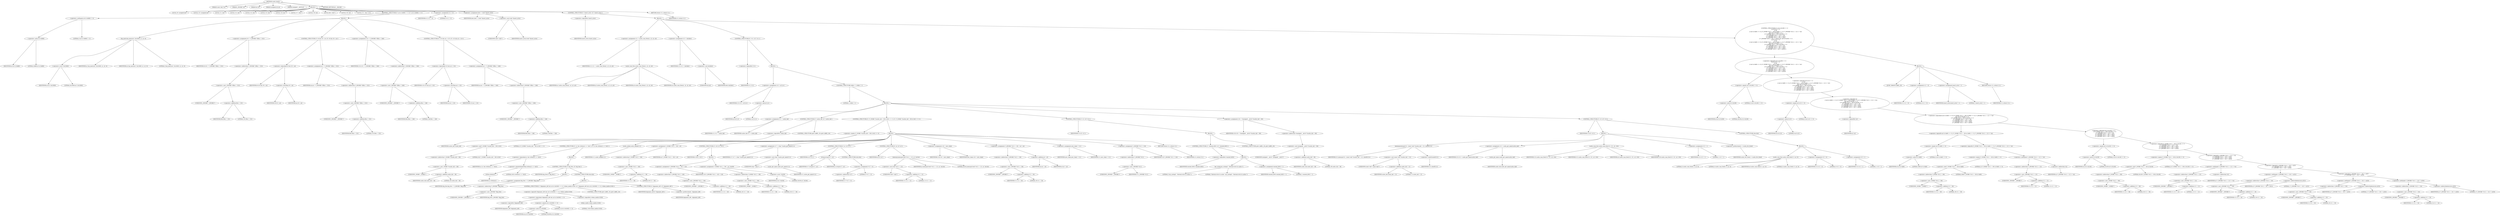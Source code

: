 digraph cache_insert {  
"1000113" [label = "(METHOD,cache_insert)" ]
"1000114" [label = "(PARAM,const char *a1)" ]
"1000115" [label = "(PARAM,_DWORD *a2)" ]
"1000116" [label = "(PARAM,int a3)" ]
"1000117" [label = "(PARAM,unsigned int a4)" ]
"1000118" [label = "(PARAM,unsigned __int16 a5)" ]
"1000119" [label = "(BLOCK,,)" ]
"1000120" [label = "(LOCAL,v9: unsigned int)" ]
"1000121" [label = "(LOCAL,v10: unsigned int)" ]
"1000122" [label = "(LOCAL,v11: int)" ]
"1000123" [label = "(LOCAL,v12: int)" ]
"1000124" [label = "(LOCAL,v13: int)" ]
"1000125" [label = "(LOCAL,v15: int)" ]
"1000126" [label = "(LOCAL,v16: int)" ]
"1000127" [label = "(LOCAL,v17: char *)" ]
"1000128" [label = "(LOCAL,v18: int)" ]
"1000129" [label = "(LOCAL,dest: void *)" ]
"1000130" [label = "(LOCAL,v20: int)" ]
"1000131" [label = "(LOCAL,v21: char [ 16 ])" ]
"1000132" [label = "(CONTROL_STRUCTURE,if ( (a5 & 0x980) != 0 ),if ( (a5 & 0x980) != 0 ))" ]
"1000133" [label = "(<operator>.notEquals,(a5 & 0x980) != 0)" ]
"1000134" [label = "(<operator>.and,a5 & 0x980)" ]
"1000135" [label = "(IDENTIFIER,a5,a5 & 0x980)" ]
"1000136" [label = "(LITERAL,0x980,a5 & 0x980)" ]
"1000137" [label = "(LITERAL,0,(a5 & 0x980) != 0)" ]
"1000138" [label = "(BLOCK,,)" ]
"1000139" [label = "(log_query,log_query(a5 | 0x10000, a1, a2, 0))" ]
"1000140" [label = "(<operator>.or,a5 | 0x10000)" ]
"1000141" [label = "(IDENTIFIER,a5,a5 | 0x10000)" ]
"1000142" [label = "(LITERAL,0x10000,a5 | 0x10000)" ]
"1000143" [label = "(IDENTIFIER,a1,log_query(a5 | 0x10000, a1, a2, 0))" ]
"1000144" [label = "(IDENTIFIER,a2,log_query(a5 | 0x10000, a1, a2, 0))" ]
"1000145" [label = "(LITERAL,0,log_query(a5 | 0x10000, a1, a2, 0))" ]
"1000146" [label = "(<operator>.assignment,v9 = *(_DWORD *)(fbss + 252))" ]
"1000147" [label = "(IDENTIFIER,v9,v9 = *(_DWORD *)(fbss + 252))" ]
"1000148" [label = "(<operator>.indirection,*(_DWORD *)(fbss + 252))" ]
"1000149" [label = "(<operator>.cast,(_DWORD *)(fbss + 252))" ]
"1000150" [label = "(UNKNOWN,_DWORD *,_DWORD *)" ]
"1000151" [label = "(<operator>.addition,fbss + 252)" ]
"1000152" [label = "(IDENTIFIER,fbss,fbss + 252)" ]
"1000153" [label = "(LITERAL,252,fbss + 252)" ]
"1000154" [label = "(CONTROL_STRUCTURE,if ( v9 && v9 < a4 ),if ( v9 && v9 < a4 ))" ]
"1000155" [label = "(<operator>.logicalAnd,v9 && v9 < a4)" ]
"1000156" [label = "(IDENTIFIER,v9,v9 && v9 < a4)" ]
"1000157" [label = "(<operator>.lessThan,v9 < a4)" ]
"1000158" [label = "(IDENTIFIER,v9,v9 < a4)" ]
"1000159" [label = "(IDENTIFIER,a4,v9 < a4)" ]
"1000160" [label = "(<operator>.assignment,a4 = *(_DWORD *)(fbss + 252))" ]
"1000161" [label = "(IDENTIFIER,a4,a4 = *(_DWORD *)(fbss + 252))" ]
"1000162" [label = "(<operator>.indirection,*(_DWORD *)(fbss + 252))" ]
"1000163" [label = "(<operator>.cast,(_DWORD *)(fbss + 252))" ]
"1000164" [label = "(UNKNOWN,_DWORD *,_DWORD *)" ]
"1000165" [label = "(<operator>.addition,fbss + 252)" ]
"1000166" [label = "(IDENTIFIER,fbss,fbss + 252)" ]
"1000167" [label = "(LITERAL,252,fbss + 252)" ]
"1000168" [label = "(<operator>.assignment,v10 = *(_DWORD *)(fbss + 248))" ]
"1000169" [label = "(IDENTIFIER,v10,v10 = *(_DWORD *)(fbss + 248))" ]
"1000170" [label = "(<operator>.indirection,*(_DWORD *)(fbss + 248))" ]
"1000171" [label = "(<operator>.cast,(_DWORD *)(fbss + 248))" ]
"1000172" [label = "(UNKNOWN,_DWORD *,_DWORD *)" ]
"1000173" [label = "(<operator>.addition,fbss + 248)" ]
"1000174" [label = "(IDENTIFIER,fbss,fbss + 248)" ]
"1000175" [label = "(LITERAL,248,fbss + 248)" ]
"1000176" [label = "(CONTROL_STRUCTURE,if ( v10 && a4 < v10 ),if ( v10 && a4 < v10 ))" ]
"1000177" [label = "(<operator>.logicalAnd,v10 && a4 < v10)" ]
"1000178" [label = "(IDENTIFIER,v10,v10 && a4 < v10)" ]
"1000179" [label = "(<operator>.lessThan,a4 < v10)" ]
"1000180" [label = "(IDENTIFIER,a4,a4 < v10)" ]
"1000181" [label = "(IDENTIFIER,v10,a4 < v10)" ]
"1000182" [label = "(<operator>.assignment,a4 = *(_DWORD *)(fbss + 248))" ]
"1000183" [label = "(IDENTIFIER,a4,a4 = *(_DWORD *)(fbss + 248))" ]
"1000184" [label = "(<operator>.indirection,*(_DWORD *)(fbss + 248))" ]
"1000185" [label = "(<operator>.cast,(_DWORD *)(fbss + 248))" ]
"1000186" [label = "(UNKNOWN,_DWORD *,_DWORD *)" ]
"1000187" [label = "(<operator>.addition,fbss + 248)" ]
"1000188" [label = "(IDENTIFIER,fbss,fbss + 248)" ]
"1000189" [label = "(LITERAL,248,fbss + 248)" ]
"1000190" [label = "(<operator>.assignment,v11 = 0)" ]
"1000191" [label = "(IDENTIFIER,v11,v11 = 0)" ]
"1000192" [label = "(LITERAL,0,v11 = 0)" ]
"1000193" [label = "(<operator>.assignment,dest = (void *)insert_error)" ]
"1000194" [label = "(IDENTIFIER,dest,dest = (void *)insert_error)" ]
"1000195" [label = "(<operator>.cast,(void *)insert_error)" ]
"1000196" [label = "(UNKNOWN,void *,void *)" ]
"1000197" [label = "(IDENTIFIER,insert_error,(void *)insert_error)" ]
"1000198" [label = "(CONTROL_STRUCTURE,if ( !insert_error ),if ( !insert_error ))" ]
"1000199" [label = "(<operator>.logicalNot,!insert_error)" ]
"1000200" [label = "(IDENTIFIER,insert_error,!insert_error)" ]
"1000201" [label = "(BLOCK,,)" ]
"1000202" [label = "(<operator>.assignment,v11 = cache_scan_free(a1, a2, a3, a5))" ]
"1000203" [label = "(IDENTIFIER,v11,v11 = cache_scan_free(a1, a2, a3, a5))" ]
"1000204" [label = "(cache_scan_free,cache_scan_free(a1, a2, a3, a5))" ]
"1000205" [label = "(IDENTIFIER,a1,cache_scan_free(a1, a2, a3, a5))" ]
"1000206" [label = "(IDENTIFIER,a2,cache_scan_free(a1, a2, a3, a5))" ]
"1000207" [label = "(IDENTIFIER,a3,cache_scan_free(a1, a2, a3, a5))" ]
"1000208" [label = "(IDENTIFIER,a5,cache_scan_free(a1, a2, a3, a5))" ]
"1000209" [label = "(<operator>.assignment,v12 = (int)dest)" ]
"1000210" [label = "(IDENTIFIER,v12,v12 = (int)dest)" ]
"1000211" [label = "(<operator>.cast,(int)dest)" ]
"1000212" [label = "(UNKNOWN,int,int)" ]
"1000213" [label = "(IDENTIFIER,dest,(int)dest)" ]
"1000214" [label = "(CONTROL_STRUCTURE,if ( !v11 ),if ( !v11 ))" ]
"1000215" [label = "(<operator>.logicalNot,!v11)" ]
"1000216" [label = "(IDENTIFIER,v11,!v11)" ]
"1000217" [label = "(BLOCK,,)" ]
"1000218" [label = "(<operator>.assignment,v13 = a5 & 4)" ]
"1000219" [label = "(IDENTIFIER,v13,v13 = a5 & 4)" ]
"1000220" [label = "(<operator>.and,a5 & 4)" ]
"1000221" [label = "(IDENTIFIER,a5,a5 & 4)" ]
"1000222" [label = "(LITERAL,4,a5 & 4)" ]
"1000223" [label = "(CONTROL_STRUCTURE,while ( 1 ),while ( 1 ))" ]
"1000224" [label = "(LITERAL,1,while ( 1 ))" ]
"1000225" [label = "(BLOCK,,)" ]
"1000226" [label = "(<operator>.assignment,v11 = cache_tail)" ]
"1000227" [label = "(IDENTIFIER,v11,v11 = cache_tail)" ]
"1000228" [label = "(IDENTIFIER,cache_tail,v11 = cache_tail)" ]
"1000229" [label = "(CONTROL_STRUCTURE,if ( !cache_tail ),if ( !cache_tail ))" ]
"1000230" [label = "(<operator>.logicalNot,!cache_tail)" ]
"1000231" [label = "(IDENTIFIER,cache_tail,!cache_tail)" ]
"1000232" [label = "(CONTROL_STRUCTURE,goto LABEL_28;,goto LABEL_28;)" ]
"1000233" [label = "(CONTROL_STRUCTURE,if ( (*(_WORD *)(cache_tail + 36) & 0xC) == 0 ),if ( (*(_WORD *)(cache_tail + 36) & 0xC) == 0 ))" ]
"1000234" [label = "(<operator>.equals,(*(_WORD *)(cache_tail + 36) & 0xC) == 0)" ]
"1000235" [label = "(<operator>.and,*(_WORD *)(cache_tail + 36) & 0xC)" ]
"1000236" [label = "(<operator>.indirection,*(_WORD *)(cache_tail + 36))" ]
"1000237" [label = "(<operator>.cast,(_WORD *)(cache_tail + 36))" ]
"1000238" [label = "(UNKNOWN,_WORD *,_WORD *)" ]
"1000239" [label = "(<operator>.addition,cache_tail + 36)" ]
"1000240" [label = "(IDENTIFIER,cache_tail,cache_tail + 36)" ]
"1000241" [label = "(LITERAL,36,cache_tail + 36)" ]
"1000242" [label = "(LITERAL,0xC,*(_WORD *)(cache_tail + 36) & 0xC)" ]
"1000243" [label = "(LITERAL,0,(*(_WORD *)(cache_tail + 36) & 0xC) == 0)" ]
"1000244" [label = "(BLOCK,,)" ]
"1000245" [label = "(CONTROL_STRUCTURE,if ( a1 && strlen(a1) >= 0x32 ),if ( a1 && strlen(a1) >= 0x32 ))" ]
"1000246" [label = "(<operator>.logicalAnd,a1 && strlen(a1) >= 0x32)" ]
"1000247" [label = "(IDENTIFIER,a1,a1 && strlen(a1) >= 0x32)" ]
"1000248" [label = "(<operator>.greaterEqualsThan,strlen(a1) >= 0x32)" ]
"1000249" [label = "(strlen,strlen(a1))" ]
"1000250" [label = "(IDENTIFIER,a1,strlen(a1))" ]
"1000251" [label = "(LITERAL,0x32,strlen(a1) >= 0x32)" ]
"1000252" [label = "(BLOCK,,)" ]
"1000253" [label = "(CONTROL_STRUCTURE,if ( big_free ),if ( big_free ))" ]
"1000254" [label = "(IDENTIFIER,big_free,if ( big_free ))" ]
"1000255" [label = "(BLOCK,,)" ]
"1000256" [label = "(<operator>.assignment,big_free = *(_DWORD *)big_free)" ]
"1000257" [label = "(IDENTIFIER,big_free,big_free = *(_DWORD *)big_free)" ]
"1000258" [label = "(<operator>.indirection,*(_DWORD *)big_free)" ]
"1000259" [label = "(<operator>.cast,(_DWORD *)big_free)" ]
"1000260" [label = "(UNKNOWN,_DWORD *,_DWORD *)" ]
"1000261" [label = "(IDENTIFIER,big_free,(_DWORD *)big_free)" ]
"1000262" [label = "(CONTROL_STRUCTURE,else,else)" ]
"1000263" [label = "(BLOCK,,)" ]
"1000264" [label = "(CONTROL_STRUCTURE,if ( !bignames_left && (a5 & 0x5000) == 0 || !whine_malloc(1028) ),if ( !bignames_left && (a5 & 0x5000) == 0 || !whine_malloc(1028) ))" ]
"1000265" [label = "(<operator>.logicalOr,!bignames_left && (a5 & 0x5000) == 0 || !whine_malloc(1028))" ]
"1000266" [label = "(<operator>.logicalAnd,!bignames_left && (a5 & 0x5000) == 0)" ]
"1000267" [label = "(<operator>.logicalNot,!bignames_left)" ]
"1000268" [label = "(IDENTIFIER,bignames_left,!bignames_left)" ]
"1000269" [label = "(<operator>.equals,(a5 & 0x5000) == 0)" ]
"1000270" [label = "(<operator>.and,a5 & 0x5000)" ]
"1000271" [label = "(IDENTIFIER,a5,a5 & 0x5000)" ]
"1000272" [label = "(LITERAL,0x5000,a5 & 0x5000)" ]
"1000273" [label = "(LITERAL,0,(a5 & 0x5000) == 0)" ]
"1000274" [label = "(<operator>.logicalNot,!whine_malloc(1028))" ]
"1000275" [label = "(whine_malloc,whine_malloc(1028))" ]
"1000276" [label = "(LITERAL,1028,whine_malloc(1028))" ]
"1000277" [label = "(CONTROL_STRUCTURE,goto LABEL_28;,goto LABEL_28;)" ]
"1000278" [label = "(CONTROL_STRUCTURE,if ( bignames_left ),if ( bignames_left ))" ]
"1000279" [label = "(IDENTIFIER,bignames_left,if ( bignames_left ))" ]
"1000280" [label = "(<operator>.preDecrement,--bignames_left)" ]
"1000281" [label = "(IDENTIFIER,bignames_left,--bignames_left)" ]
"1000282" [label = "(cache_unlink,cache_unlink(v11))" ]
"1000283" [label = "(IDENTIFIER,v11,cache_unlink(v11))" ]
"1000284" [label = "(<operator>.assignment,*(_WORD *)(v11 + 36) = a5)" ]
"1000285" [label = "(<operator>.indirection,*(_WORD *)(v11 + 36))" ]
"1000286" [label = "(<operator>.cast,(_WORD *)(v11 + 36))" ]
"1000287" [label = "(UNKNOWN,_WORD *,_WORD *)" ]
"1000288" [label = "(<operator>.addition,v11 + 36)" ]
"1000289" [label = "(IDENTIFIER,v11,v11 + 36)" ]
"1000290" [label = "(LITERAL,36,v11 + 36)" ]
"1000291" [label = "(IDENTIFIER,a5,*(_WORD *)(v11 + 36) = a5)" ]
"1000292" [label = "(CONTROL_STRUCTURE,if ( v16 ),if ( v16 ))" ]
"1000293" [label = "(IDENTIFIER,v16,if ( v16 ))" ]
"1000294" [label = "(BLOCK,,)" ]
"1000295" [label = "(<operator>.assignment,*(_DWORD *)(v11 + 40) = v16)" ]
"1000296" [label = "(<operator>.indirection,*(_DWORD *)(v11 + 40))" ]
"1000297" [label = "(<operator>.cast,(_DWORD *)(v11 + 40))" ]
"1000298" [label = "(UNKNOWN,_DWORD *,_DWORD *)" ]
"1000299" [label = "(<operator>.addition,v11 + 40)" ]
"1000300" [label = "(IDENTIFIER,v11,v11 + 40)" ]
"1000301" [label = "(LITERAL,40,v11 + 40)" ]
"1000302" [label = "(IDENTIFIER,v16,*(_DWORD *)(v11 + 40) = v16)" ]
"1000303" [label = "(<operator>.assignment,*(_WORD *)(v11 + 36) = a5 | 0x200)" ]
"1000304" [label = "(<operator>.indirection,*(_WORD *)(v11 + 36))" ]
"1000305" [label = "(<operator>.cast,(_WORD *)(v11 + 36))" ]
"1000306" [label = "(UNKNOWN,_WORD *,_WORD *)" ]
"1000307" [label = "(<operator>.addition,v11 + 36)" ]
"1000308" [label = "(IDENTIFIER,v11,v11 + 36)" ]
"1000309" [label = "(LITERAL,36,v11 + 36)" ]
"1000310" [label = "(<operator>.or,a5 | 0x200)" ]
"1000311" [label = "(IDENTIFIER,a5,a5 | 0x200)" ]
"1000312" [label = "(LITERAL,0x200,a5 | 0x200)" ]
"1000313" [label = "(<operator>.assignment,v17 = (char *)cache_get_name(v11))" ]
"1000314" [label = "(IDENTIFIER,v17,v17 = (char *)cache_get_name(v11))" ]
"1000315" [label = "(<operator>.cast,(char *)cache_get_name(v11))" ]
"1000316" [label = "(UNKNOWN,char *,char *)" ]
"1000317" [label = "(cache_get_name,cache_get_name(v11))" ]
"1000318" [label = "(IDENTIFIER,v11,cache_get_name(v11))" ]
"1000319" [label = "(CONTROL_STRUCTURE,if ( a1 ),if ( a1 ))" ]
"1000320" [label = "(IDENTIFIER,a1,if ( a1 ))" ]
"1000321" [label = "(strcpy,strcpy(v17, a1))" ]
"1000322" [label = "(IDENTIFIER,v17,strcpy(v17, a1))" ]
"1000323" [label = "(IDENTIFIER,a1,strcpy(v17, a1))" ]
"1000324" [label = "(CONTROL_STRUCTURE,else,else)" ]
"1000325" [label = "(<operator>.assignment,*v17 = 0)" ]
"1000326" [label = "(<operator>.indirection,*v17)" ]
"1000327" [label = "(IDENTIFIER,v17,*v17 = 0)" ]
"1000328" [label = "(LITERAL,0,*v17 = 0)" ]
"1000329" [label = "(CONTROL_STRUCTURE,if ( a2 ),if ( a2 ))" ]
"1000330" [label = "(IDENTIFIER,a2,if ( a2 ))" ]
"1000331" [label = "(memcpy,memcpy((void *)(v11 + 12), a2, 0x10u))" ]
"1000332" [label = "(<operator>.cast,(void *)(v11 + 12))" ]
"1000333" [label = "(UNKNOWN,void *,void *)" ]
"1000334" [label = "(<operator>.addition,v11 + 12)" ]
"1000335" [label = "(IDENTIFIER,v11,v11 + 12)" ]
"1000336" [label = "(LITERAL,12,v11 + 12)" ]
"1000337" [label = "(IDENTIFIER,a2,memcpy((void *)(v11 + 12), a2, 0x10u))" ]
"1000338" [label = "(LITERAL,0x10u,memcpy((void *)(v11 + 12), a2, 0x10u))" ]
"1000339" [label = "(<operator>.assignment,v18 = new_chain)" ]
"1000340" [label = "(IDENTIFIER,v18,v18 = new_chain)" ]
"1000341" [label = "(IDENTIFIER,new_chain,v18 = new_chain)" ]
"1000342" [label = "(<operator>.assignment,*(_DWORD *)(v11 + 28) = a4 + a3)" ]
"1000343" [label = "(<operator>.indirection,*(_DWORD *)(v11 + 28))" ]
"1000344" [label = "(<operator>.cast,(_DWORD *)(v11 + 28))" ]
"1000345" [label = "(UNKNOWN,_DWORD *,_DWORD *)" ]
"1000346" [label = "(<operator>.addition,v11 + 28)" ]
"1000347" [label = "(IDENTIFIER,v11,v11 + 28)" ]
"1000348" [label = "(LITERAL,28,v11 + 28)" ]
"1000349" [label = "(<operator>.addition,a4 + a3)" ]
"1000350" [label = "(IDENTIFIER,a4,a4 + a3)" ]
"1000351" [label = "(IDENTIFIER,a3,a4 + a3)" ]
"1000352" [label = "(<operator>.assignment,new_chain = v11)" ]
"1000353" [label = "(IDENTIFIER,new_chain,new_chain = v11)" ]
"1000354" [label = "(IDENTIFIER,v11,new_chain = v11)" ]
"1000355" [label = "(<operator>.assignment,*(_DWORD *)v11 = v18)" ]
"1000356" [label = "(<operator>.indirection,*(_DWORD *)v11)" ]
"1000357" [label = "(<operator>.cast,(_DWORD *)v11)" ]
"1000358" [label = "(UNKNOWN,_DWORD *,_DWORD *)" ]
"1000359" [label = "(IDENTIFIER,v11,(_DWORD *)v11)" ]
"1000360" [label = "(IDENTIFIER,v18,*(_DWORD *)v11 = v18)" ]
"1000361" [label = "(RETURN,return v11;,return v11;)" ]
"1000362" [label = "(IDENTIFIER,v11,return v11;)" ]
"1000363" [label = "(CONTROL_STRUCTURE,if ( v12 ),if ( v12 ))" ]
"1000364" [label = "(IDENTIFIER,v12,if ( v12 ))" ]
"1000365" [label = "(BLOCK,,)" ]
"1000366" [label = "(CONTROL_STRUCTURE,if ( !warned_8055 ),if ( !warned_8055 ))" ]
"1000367" [label = "(<operator>.logicalNot,!warned_8055)" ]
"1000368" [label = "(IDENTIFIER,warned_8055,!warned_8055)" ]
"1000369" [label = "(BLOCK,,)" ]
"1000370" [label = "(my_syslog,my_syslog(3, \"Internal error in cache.\"))" ]
"1000371" [label = "(LITERAL,3,my_syslog(3, \"Internal error in cache.\"))" ]
"1000372" [label = "(LITERAL,\"Internal error in cache.\",my_syslog(3, \"Internal error in cache.\"))" ]
"1000373" [label = "(<operator>.assignment,warned_8055 = 1)" ]
"1000374" [label = "(IDENTIFIER,warned_8055,warned_8055 = 1)" ]
"1000375" [label = "(LITERAL,1,warned_8055 = 1)" ]
"1000376" [label = "(CONTROL_STRUCTURE,goto LABEL_28;,goto LABEL_28;)" ]
"1000377" [label = "(<operator>.assignment,v20 = *(unsigned __int16 *)(cache_tail + 36))" ]
"1000378" [label = "(IDENTIFIER,v20,v20 = *(unsigned __int16 *)(cache_tail + 36))" ]
"1000379" [label = "(<operator>.indirection,*(unsigned __int16 *)(cache_tail + 36))" ]
"1000380" [label = "(<operator>.cast,(unsigned __int16 *)(cache_tail + 36))" ]
"1000381" [label = "(UNKNOWN,unsigned __int16 *,unsigned __int16 *)" ]
"1000382" [label = "(<operator>.addition,cache_tail + 36)" ]
"1000383" [label = "(IDENTIFIER,cache_tail,cache_tail + 36)" ]
"1000384" [label = "(LITERAL,36,cache_tail + 36)" ]
"1000385" [label = "(CONTROL_STRUCTURE,if ( v13 ),if ( v13 ))" ]
"1000386" [label = "(IDENTIFIER,v13,if ( v13 ))" ]
"1000387" [label = "(BLOCK,,)" ]
"1000388" [label = "(memcpy,memcpy(v21, (const void *)(cache_tail + 12), sizeof(v21)))" ]
"1000389" [label = "(IDENTIFIER,v21,memcpy(v21, (const void *)(cache_tail + 12), sizeof(v21)))" ]
"1000390" [label = "(<operator>.cast,(const void *)(cache_tail + 12))" ]
"1000391" [label = "(UNKNOWN,const void *,const void *)" ]
"1000392" [label = "(<operator>.addition,cache_tail + 12)" ]
"1000393" [label = "(IDENTIFIER,cache_tail,cache_tail + 12)" ]
"1000394" [label = "(LITERAL,12,cache_tail + 12)" ]
"1000395" [label = "(<operator>.sizeOf,sizeof(v21))" ]
"1000396" [label = "(IDENTIFIER,v21,sizeof(v21))" ]
"1000397" [label = "(<operator>.assignment,v15 = cache_get_name(cache_tail))" ]
"1000398" [label = "(IDENTIFIER,v15,v15 = cache_get_name(cache_tail))" ]
"1000399" [label = "(cache_get_name,cache_get_name(cache_tail))" ]
"1000400" [label = "(IDENTIFIER,cache_tail,cache_get_name(cache_tail))" ]
"1000401" [label = "(cache_scan_free,cache_scan_free(v15, v21, a3, v20))" ]
"1000402" [label = "(IDENTIFIER,v15,cache_scan_free(v15, v21, a3, v20))" ]
"1000403" [label = "(IDENTIFIER,v21,cache_scan_free(v15, v21, a3, v20))" ]
"1000404" [label = "(IDENTIFIER,a3,cache_scan_free(v15, v21, a3, v20))" ]
"1000405" [label = "(IDENTIFIER,v20,cache_scan_free(v15, v21, a3, v20))" ]
"1000406" [label = "(<operator>.assignment,v12 = 1)" ]
"1000407" [label = "(IDENTIFIER,v12,v12 = 1)" ]
"1000408" [label = "(LITERAL,1,v12 = 1)" ]
"1000409" [label = "(<operator>.preIncrement,++cache_live_freed)" ]
"1000410" [label = "(IDENTIFIER,cache_live_freed,++cache_live_freed)" ]
"1000411" [label = "(CONTROL_STRUCTURE,else,else)" ]
"1000412" [label = "(BLOCK,,)" ]
"1000413" [label = "(cache_scan_free,cache_scan_free(0, 0, a3, 0))" ]
"1000414" [label = "(LITERAL,0,cache_scan_free(0, 0, a3, 0))" ]
"1000415" [label = "(LITERAL,0,cache_scan_free(0, 0, a3, 0))" ]
"1000416" [label = "(IDENTIFIER,a3,cache_scan_free(0, 0, a3, 0))" ]
"1000417" [label = "(LITERAL,0,cache_scan_free(0, 0, a3, 0))" ]
"1000418" [label = "(<operator>.assignment,v12 = 0)" ]
"1000419" [label = "(IDENTIFIER,v12,v12 = 0)" ]
"1000420" [label = "(LITERAL,0,v12 = 0)" ]
"1000421" [label = "(<operator>.assignment,v13 = 1)" ]
"1000422" [label = "(IDENTIFIER,v13,v13 = 1)" ]
"1000423" [label = "(LITERAL,1,v13 = 1)" ]
"1000424" [label = "(CONTROL_STRUCTURE,if ( (a5 & 0x180) == 0\n      || (a5 & 8) == 0\n      || !a2\n      || ((a5 & 0x80) == 0 || (*(_WORD *)(v11 + 36) & 0x80) == 0 || *(_DWORD *)(v11 + 12) != *a2)\n      && ((a5 & 0x100) == 0\n       || (*(_WORD *)(v11 + 36) & 0x100) == 0\n       || *(_DWORD *)(v11 + 12) != *a2\n       || *(_DWORD *)(v11 + 16) != a2[1]\n       || *(_DWORD *)(v11 + 20) != a2[2]\n       || *(_DWORD *)(v11 + 24) != a2[3]) ),if ( (a5 & 0x180) == 0\n      || (a5 & 8) == 0\n      || !a2\n      || ((a5 & 0x80) == 0 || (*(_WORD *)(v11 + 36) & 0x80) == 0 || *(_DWORD *)(v11 + 12) != *a2)\n      && ((a5 & 0x100) == 0\n       || (*(_WORD *)(v11 + 36) & 0x100) == 0\n       || *(_DWORD *)(v11 + 12) != *a2\n       || *(_DWORD *)(v11 + 16) != a2[1]\n       || *(_DWORD *)(v11 + 20) != a2[2]\n       || *(_DWORD *)(v11 + 24) != a2[3]) ))" ]
"1000425" [label = "(<operator>.logicalOr,(a5 & 0x180) == 0\n      || (a5 & 8) == 0\n      || !a2\n      || ((a5 & 0x80) == 0 || (*(_WORD *)(v11 + 36) & 0x80) == 0 || *(_DWORD *)(v11 + 12) != *a2)\n      && ((a5 & 0x100) == 0\n       || (*(_WORD *)(v11 + 36) & 0x100) == 0\n       || *(_DWORD *)(v11 + 12) != *a2\n       || *(_DWORD *)(v11 + 16) != a2[1]\n       || *(_DWORD *)(v11 + 20) != a2[2]\n       || *(_DWORD *)(v11 + 24) != a2[3]))" ]
"1000426" [label = "(<operator>.equals,(a5 & 0x180) == 0)" ]
"1000427" [label = "(<operator>.and,a5 & 0x180)" ]
"1000428" [label = "(IDENTIFIER,a5,a5 & 0x180)" ]
"1000429" [label = "(LITERAL,0x180,a5 & 0x180)" ]
"1000430" [label = "(LITERAL,0,(a5 & 0x180) == 0)" ]
"1000431" [label = "(<operator>.logicalOr,(a5 & 8) == 0\n      || !a2\n      || ((a5 & 0x80) == 0 || (*(_WORD *)(v11 + 36) & 0x80) == 0 || *(_DWORD *)(v11 + 12) != *a2)\n      && ((a5 & 0x100) == 0\n       || (*(_WORD *)(v11 + 36) & 0x100) == 0\n       || *(_DWORD *)(v11 + 12) != *a2\n       || *(_DWORD *)(v11 + 16) != a2[1]\n       || *(_DWORD *)(v11 + 20) != a2[2]\n       || *(_DWORD *)(v11 + 24) != a2[3]))" ]
"1000432" [label = "(<operator>.equals,(a5 & 8) == 0)" ]
"1000433" [label = "(<operator>.and,a5 & 8)" ]
"1000434" [label = "(IDENTIFIER,a5,a5 & 8)" ]
"1000435" [label = "(LITERAL,8,a5 & 8)" ]
"1000436" [label = "(LITERAL,0,(a5 & 8) == 0)" ]
"1000437" [label = "(<operator>.logicalOr,!a2\n      || ((a5 & 0x80) == 0 || (*(_WORD *)(v11 + 36) & 0x80) == 0 || *(_DWORD *)(v11 + 12) != *a2)\n      && ((a5 & 0x100) == 0\n       || (*(_WORD *)(v11 + 36) & 0x100) == 0\n       || *(_DWORD *)(v11 + 12) != *a2\n       || *(_DWORD *)(v11 + 16) != a2[1]\n       || *(_DWORD *)(v11 + 20) != a2[2]\n       || *(_DWORD *)(v11 + 24) != a2[3]))" ]
"1000438" [label = "(<operator>.logicalNot,!a2)" ]
"1000439" [label = "(IDENTIFIER,a2,!a2)" ]
"1000440" [label = "(<operator>.logicalAnd,((a5 & 0x80) == 0 || (*(_WORD *)(v11 + 36) & 0x80) == 0 || *(_DWORD *)(v11 + 12) != *a2)\n      && ((a5 & 0x100) == 0\n       || (*(_WORD *)(v11 + 36) & 0x100) == 0\n       || *(_DWORD *)(v11 + 12) != *a2\n       || *(_DWORD *)(v11 + 16) != a2[1]\n       || *(_DWORD *)(v11 + 20) != a2[2]\n       || *(_DWORD *)(v11 + 24) != a2[3]))" ]
"1000441" [label = "(<operator>.logicalOr,(a5 & 0x80) == 0 || (*(_WORD *)(v11 + 36) & 0x80) == 0 || *(_DWORD *)(v11 + 12) != *a2)" ]
"1000442" [label = "(<operator>.equals,(a5 & 0x80) == 0)" ]
"1000443" [label = "(<operator>.and,a5 & 0x80)" ]
"1000444" [label = "(IDENTIFIER,a5,a5 & 0x80)" ]
"1000445" [label = "(LITERAL,0x80,a5 & 0x80)" ]
"1000446" [label = "(LITERAL,0,(a5 & 0x80) == 0)" ]
"1000447" [label = "(<operator>.logicalOr,(*(_WORD *)(v11 + 36) & 0x80) == 0 || *(_DWORD *)(v11 + 12) != *a2)" ]
"1000448" [label = "(<operator>.equals,(*(_WORD *)(v11 + 36) & 0x80) == 0)" ]
"1000449" [label = "(<operator>.and,*(_WORD *)(v11 + 36) & 0x80)" ]
"1000450" [label = "(<operator>.indirection,*(_WORD *)(v11 + 36))" ]
"1000451" [label = "(<operator>.cast,(_WORD *)(v11 + 36))" ]
"1000452" [label = "(UNKNOWN,_WORD *,_WORD *)" ]
"1000453" [label = "(<operator>.addition,v11 + 36)" ]
"1000454" [label = "(IDENTIFIER,v11,v11 + 36)" ]
"1000455" [label = "(LITERAL,36,v11 + 36)" ]
"1000456" [label = "(LITERAL,0x80,*(_WORD *)(v11 + 36) & 0x80)" ]
"1000457" [label = "(LITERAL,0,(*(_WORD *)(v11 + 36) & 0x80) == 0)" ]
"1000458" [label = "(<operator>.notEquals,*(_DWORD *)(v11 + 12) != *a2)" ]
"1000459" [label = "(<operator>.indirection,*(_DWORD *)(v11 + 12))" ]
"1000460" [label = "(<operator>.cast,(_DWORD *)(v11 + 12))" ]
"1000461" [label = "(UNKNOWN,_DWORD *,_DWORD *)" ]
"1000462" [label = "(<operator>.addition,v11 + 12)" ]
"1000463" [label = "(IDENTIFIER,v11,v11 + 12)" ]
"1000464" [label = "(LITERAL,12,v11 + 12)" ]
"1000465" [label = "(<operator>.indirection,*a2)" ]
"1000466" [label = "(IDENTIFIER,a2,*(_DWORD *)(v11 + 12) != *a2)" ]
"1000467" [label = "(<operator>.logicalOr,(a5 & 0x100) == 0\n       || (*(_WORD *)(v11 + 36) & 0x100) == 0\n       || *(_DWORD *)(v11 + 12) != *a2\n       || *(_DWORD *)(v11 + 16) != a2[1]\n       || *(_DWORD *)(v11 + 20) != a2[2]\n       || *(_DWORD *)(v11 + 24) != a2[3])" ]
"1000468" [label = "(<operator>.equals,(a5 & 0x100) == 0)" ]
"1000469" [label = "(<operator>.and,a5 & 0x100)" ]
"1000470" [label = "(IDENTIFIER,a5,a5 & 0x100)" ]
"1000471" [label = "(LITERAL,0x100,a5 & 0x100)" ]
"1000472" [label = "(LITERAL,0,(a5 & 0x100) == 0)" ]
"1000473" [label = "(<operator>.logicalOr,(*(_WORD *)(v11 + 36) & 0x100) == 0\n       || *(_DWORD *)(v11 + 12) != *a2\n       || *(_DWORD *)(v11 + 16) != a2[1]\n       || *(_DWORD *)(v11 + 20) != a2[2]\n       || *(_DWORD *)(v11 + 24) != a2[3])" ]
"1000474" [label = "(<operator>.equals,(*(_WORD *)(v11 + 36) & 0x100) == 0)" ]
"1000475" [label = "(<operator>.and,*(_WORD *)(v11 + 36) & 0x100)" ]
"1000476" [label = "(<operator>.indirection,*(_WORD *)(v11 + 36))" ]
"1000477" [label = "(<operator>.cast,(_WORD *)(v11 + 36))" ]
"1000478" [label = "(UNKNOWN,_WORD *,_WORD *)" ]
"1000479" [label = "(<operator>.addition,v11 + 36)" ]
"1000480" [label = "(IDENTIFIER,v11,v11 + 36)" ]
"1000481" [label = "(LITERAL,36,v11 + 36)" ]
"1000482" [label = "(LITERAL,0x100,*(_WORD *)(v11 + 36) & 0x100)" ]
"1000483" [label = "(LITERAL,0,(*(_WORD *)(v11 + 36) & 0x100) == 0)" ]
"1000484" [label = "(<operator>.logicalOr,*(_DWORD *)(v11 + 12) != *a2\n       || *(_DWORD *)(v11 + 16) != a2[1]\n       || *(_DWORD *)(v11 + 20) != a2[2]\n       || *(_DWORD *)(v11 + 24) != a2[3])" ]
"1000485" [label = "(<operator>.notEquals,*(_DWORD *)(v11 + 12) != *a2)" ]
"1000486" [label = "(<operator>.indirection,*(_DWORD *)(v11 + 12))" ]
"1000487" [label = "(<operator>.cast,(_DWORD *)(v11 + 12))" ]
"1000488" [label = "(UNKNOWN,_DWORD *,_DWORD *)" ]
"1000489" [label = "(<operator>.addition,v11 + 12)" ]
"1000490" [label = "(IDENTIFIER,v11,v11 + 12)" ]
"1000491" [label = "(LITERAL,12,v11 + 12)" ]
"1000492" [label = "(<operator>.indirection,*a2)" ]
"1000493" [label = "(IDENTIFIER,a2,*(_DWORD *)(v11 + 12) != *a2)" ]
"1000494" [label = "(<operator>.logicalOr,*(_DWORD *)(v11 + 16) != a2[1]\n       || *(_DWORD *)(v11 + 20) != a2[2]\n       || *(_DWORD *)(v11 + 24) != a2[3])" ]
"1000495" [label = "(<operator>.notEquals,*(_DWORD *)(v11 + 16) != a2[1])" ]
"1000496" [label = "(<operator>.indirection,*(_DWORD *)(v11 + 16))" ]
"1000497" [label = "(<operator>.cast,(_DWORD *)(v11 + 16))" ]
"1000498" [label = "(UNKNOWN,_DWORD *,_DWORD *)" ]
"1000499" [label = "(<operator>.addition,v11 + 16)" ]
"1000500" [label = "(IDENTIFIER,v11,v11 + 16)" ]
"1000501" [label = "(LITERAL,16,v11 + 16)" ]
"1000502" [label = "(<operator>.indirectIndexAccess,a2[1])" ]
"1000503" [label = "(IDENTIFIER,a2,*(_DWORD *)(v11 + 16) != a2[1])" ]
"1000504" [label = "(LITERAL,1,*(_DWORD *)(v11 + 16) != a2[1])" ]
"1000505" [label = "(<operator>.logicalOr,*(_DWORD *)(v11 + 20) != a2[2]\n       || *(_DWORD *)(v11 + 24) != a2[3])" ]
"1000506" [label = "(<operator>.notEquals,*(_DWORD *)(v11 + 20) != a2[2])" ]
"1000507" [label = "(<operator>.indirection,*(_DWORD *)(v11 + 20))" ]
"1000508" [label = "(<operator>.cast,(_DWORD *)(v11 + 20))" ]
"1000509" [label = "(UNKNOWN,_DWORD *,_DWORD *)" ]
"1000510" [label = "(<operator>.addition,v11 + 20)" ]
"1000511" [label = "(IDENTIFIER,v11,v11 + 20)" ]
"1000512" [label = "(LITERAL,20,v11 + 20)" ]
"1000513" [label = "(<operator>.indirectIndexAccess,a2[2])" ]
"1000514" [label = "(IDENTIFIER,a2,*(_DWORD *)(v11 + 20) != a2[2])" ]
"1000515" [label = "(LITERAL,2,*(_DWORD *)(v11 + 20) != a2[2])" ]
"1000516" [label = "(<operator>.notEquals,*(_DWORD *)(v11 + 24) != a2[3])" ]
"1000517" [label = "(<operator>.indirection,*(_DWORD *)(v11 + 24))" ]
"1000518" [label = "(<operator>.cast,(_DWORD *)(v11 + 24))" ]
"1000519" [label = "(UNKNOWN,_DWORD *,_DWORD *)" ]
"1000520" [label = "(<operator>.addition,v11 + 24)" ]
"1000521" [label = "(IDENTIFIER,v11,v11 + 24)" ]
"1000522" [label = "(LITERAL,24,v11 + 24)" ]
"1000523" [label = "(<operator>.indirectIndexAccess,a2[3])" ]
"1000524" [label = "(IDENTIFIER,a2,*(_DWORD *)(v11 + 24) != a2[3])" ]
"1000525" [label = "(LITERAL,3,*(_DWORD *)(v11 + 24) != a2[3])" ]
"1000526" [label = "(BLOCK,,)" ]
"1000527" [label = "(JUMP_TARGET,LABEL_28)" ]
"1000528" [label = "(<operator>.assignment,v11 = 0)" ]
"1000529" [label = "(IDENTIFIER,v11,v11 = 0)" ]
"1000530" [label = "(LITERAL,0,v11 = 0)" ]
"1000531" [label = "(<operator>.assignment,insert_error = 1)" ]
"1000532" [label = "(IDENTIFIER,insert_error,insert_error = 1)" ]
"1000533" [label = "(LITERAL,1,insert_error = 1)" ]
"1000534" [label = "(RETURN,return v11;,return v11;)" ]
"1000535" [label = "(IDENTIFIER,v11,return v11;)" ]
"1000536" [label = "(RETURN,return v11;,return v11;)" ]
"1000537" [label = "(IDENTIFIER,v11,return v11;)" ]
"1000538" [label = "(METHOD_RETURN,int __fastcall)" ]
  "1000113" -> "1000114" 
  "1000113" -> "1000115" 
  "1000113" -> "1000116" 
  "1000113" -> "1000117" 
  "1000113" -> "1000118" 
  "1000113" -> "1000119" 
  "1000113" -> "1000538" 
  "1000119" -> "1000120" 
  "1000119" -> "1000121" 
  "1000119" -> "1000122" 
  "1000119" -> "1000123" 
  "1000119" -> "1000124" 
  "1000119" -> "1000125" 
  "1000119" -> "1000126" 
  "1000119" -> "1000127" 
  "1000119" -> "1000128" 
  "1000119" -> "1000129" 
  "1000119" -> "1000130" 
  "1000119" -> "1000131" 
  "1000119" -> "1000132" 
  "1000119" -> "1000190" 
  "1000119" -> "1000193" 
  "1000119" -> "1000198" 
  "1000119" -> "1000536" 
  "1000132" -> "1000133" 
  "1000132" -> "1000138" 
  "1000133" -> "1000134" 
  "1000133" -> "1000137" 
  "1000134" -> "1000135" 
  "1000134" -> "1000136" 
  "1000138" -> "1000139" 
  "1000138" -> "1000146" 
  "1000138" -> "1000154" 
  "1000138" -> "1000168" 
  "1000138" -> "1000176" 
  "1000139" -> "1000140" 
  "1000139" -> "1000143" 
  "1000139" -> "1000144" 
  "1000139" -> "1000145" 
  "1000140" -> "1000141" 
  "1000140" -> "1000142" 
  "1000146" -> "1000147" 
  "1000146" -> "1000148" 
  "1000148" -> "1000149" 
  "1000149" -> "1000150" 
  "1000149" -> "1000151" 
  "1000151" -> "1000152" 
  "1000151" -> "1000153" 
  "1000154" -> "1000155" 
  "1000154" -> "1000160" 
  "1000155" -> "1000156" 
  "1000155" -> "1000157" 
  "1000157" -> "1000158" 
  "1000157" -> "1000159" 
  "1000160" -> "1000161" 
  "1000160" -> "1000162" 
  "1000162" -> "1000163" 
  "1000163" -> "1000164" 
  "1000163" -> "1000165" 
  "1000165" -> "1000166" 
  "1000165" -> "1000167" 
  "1000168" -> "1000169" 
  "1000168" -> "1000170" 
  "1000170" -> "1000171" 
  "1000171" -> "1000172" 
  "1000171" -> "1000173" 
  "1000173" -> "1000174" 
  "1000173" -> "1000175" 
  "1000176" -> "1000177" 
  "1000176" -> "1000182" 
  "1000177" -> "1000178" 
  "1000177" -> "1000179" 
  "1000179" -> "1000180" 
  "1000179" -> "1000181" 
  "1000182" -> "1000183" 
  "1000182" -> "1000184" 
  "1000184" -> "1000185" 
  "1000185" -> "1000186" 
  "1000185" -> "1000187" 
  "1000187" -> "1000188" 
  "1000187" -> "1000189" 
  "1000190" -> "1000191" 
  "1000190" -> "1000192" 
  "1000193" -> "1000194" 
  "1000193" -> "1000195" 
  "1000195" -> "1000196" 
  "1000195" -> "1000197" 
  "1000198" -> "1000199" 
  "1000198" -> "1000201" 
  "1000199" -> "1000200" 
  "1000201" -> "1000202" 
  "1000201" -> "1000209" 
  "1000201" -> "1000214" 
  "1000201" -> "1000424" 
  "1000202" -> "1000203" 
  "1000202" -> "1000204" 
  "1000204" -> "1000205" 
  "1000204" -> "1000206" 
  "1000204" -> "1000207" 
  "1000204" -> "1000208" 
  "1000209" -> "1000210" 
  "1000209" -> "1000211" 
  "1000211" -> "1000212" 
  "1000211" -> "1000213" 
  "1000214" -> "1000215" 
  "1000214" -> "1000217" 
  "1000215" -> "1000216" 
  "1000217" -> "1000218" 
  "1000217" -> "1000223" 
  "1000218" -> "1000219" 
  "1000218" -> "1000220" 
  "1000220" -> "1000221" 
  "1000220" -> "1000222" 
  "1000223" -> "1000224" 
  "1000223" -> "1000225" 
  "1000225" -> "1000226" 
  "1000225" -> "1000229" 
  "1000225" -> "1000233" 
  "1000225" -> "1000363" 
  "1000225" -> "1000377" 
  "1000225" -> "1000385" 
  "1000226" -> "1000227" 
  "1000226" -> "1000228" 
  "1000229" -> "1000230" 
  "1000229" -> "1000232" 
  "1000230" -> "1000231" 
  "1000233" -> "1000234" 
  "1000233" -> "1000244" 
  "1000234" -> "1000235" 
  "1000234" -> "1000243" 
  "1000235" -> "1000236" 
  "1000235" -> "1000242" 
  "1000236" -> "1000237" 
  "1000237" -> "1000238" 
  "1000237" -> "1000239" 
  "1000239" -> "1000240" 
  "1000239" -> "1000241" 
  "1000244" -> "1000245" 
  "1000244" -> "1000282" 
  "1000244" -> "1000284" 
  "1000244" -> "1000292" 
  "1000244" -> "1000313" 
  "1000244" -> "1000319" 
  "1000244" -> "1000329" 
  "1000244" -> "1000339" 
  "1000244" -> "1000342" 
  "1000244" -> "1000352" 
  "1000244" -> "1000355" 
  "1000244" -> "1000361" 
  "1000245" -> "1000246" 
  "1000245" -> "1000252" 
  "1000246" -> "1000247" 
  "1000246" -> "1000248" 
  "1000248" -> "1000249" 
  "1000248" -> "1000251" 
  "1000249" -> "1000250" 
  "1000252" -> "1000253" 
  "1000253" -> "1000254" 
  "1000253" -> "1000255" 
  "1000253" -> "1000262" 
  "1000255" -> "1000256" 
  "1000256" -> "1000257" 
  "1000256" -> "1000258" 
  "1000258" -> "1000259" 
  "1000259" -> "1000260" 
  "1000259" -> "1000261" 
  "1000262" -> "1000263" 
  "1000263" -> "1000264" 
  "1000263" -> "1000278" 
  "1000264" -> "1000265" 
  "1000264" -> "1000277" 
  "1000265" -> "1000266" 
  "1000265" -> "1000274" 
  "1000266" -> "1000267" 
  "1000266" -> "1000269" 
  "1000267" -> "1000268" 
  "1000269" -> "1000270" 
  "1000269" -> "1000273" 
  "1000270" -> "1000271" 
  "1000270" -> "1000272" 
  "1000274" -> "1000275" 
  "1000275" -> "1000276" 
  "1000278" -> "1000279" 
  "1000278" -> "1000280" 
  "1000280" -> "1000281" 
  "1000282" -> "1000283" 
  "1000284" -> "1000285" 
  "1000284" -> "1000291" 
  "1000285" -> "1000286" 
  "1000286" -> "1000287" 
  "1000286" -> "1000288" 
  "1000288" -> "1000289" 
  "1000288" -> "1000290" 
  "1000292" -> "1000293" 
  "1000292" -> "1000294" 
  "1000294" -> "1000295" 
  "1000294" -> "1000303" 
  "1000295" -> "1000296" 
  "1000295" -> "1000302" 
  "1000296" -> "1000297" 
  "1000297" -> "1000298" 
  "1000297" -> "1000299" 
  "1000299" -> "1000300" 
  "1000299" -> "1000301" 
  "1000303" -> "1000304" 
  "1000303" -> "1000310" 
  "1000304" -> "1000305" 
  "1000305" -> "1000306" 
  "1000305" -> "1000307" 
  "1000307" -> "1000308" 
  "1000307" -> "1000309" 
  "1000310" -> "1000311" 
  "1000310" -> "1000312" 
  "1000313" -> "1000314" 
  "1000313" -> "1000315" 
  "1000315" -> "1000316" 
  "1000315" -> "1000317" 
  "1000317" -> "1000318" 
  "1000319" -> "1000320" 
  "1000319" -> "1000321" 
  "1000319" -> "1000324" 
  "1000321" -> "1000322" 
  "1000321" -> "1000323" 
  "1000324" -> "1000325" 
  "1000325" -> "1000326" 
  "1000325" -> "1000328" 
  "1000326" -> "1000327" 
  "1000329" -> "1000330" 
  "1000329" -> "1000331" 
  "1000331" -> "1000332" 
  "1000331" -> "1000337" 
  "1000331" -> "1000338" 
  "1000332" -> "1000333" 
  "1000332" -> "1000334" 
  "1000334" -> "1000335" 
  "1000334" -> "1000336" 
  "1000339" -> "1000340" 
  "1000339" -> "1000341" 
  "1000342" -> "1000343" 
  "1000342" -> "1000349" 
  "1000343" -> "1000344" 
  "1000344" -> "1000345" 
  "1000344" -> "1000346" 
  "1000346" -> "1000347" 
  "1000346" -> "1000348" 
  "1000349" -> "1000350" 
  "1000349" -> "1000351" 
  "1000352" -> "1000353" 
  "1000352" -> "1000354" 
  "1000355" -> "1000356" 
  "1000355" -> "1000360" 
  "1000356" -> "1000357" 
  "1000357" -> "1000358" 
  "1000357" -> "1000359" 
  "1000361" -> "1000362" 
  "1000363" -> "1000364" 
  "1000363" -> "1000365" 
  "1000365" -> "1000366" 
  "1000365" -> "1000376" 
  "1000366" -> "1000367" 
  "1000366" -> "1000369" 
  "1000367" -> "1000368" 
  "1000369" -> "1000370" 
  "1000369" -> "1000373" 
  "1000370" -> "1000371" 
  "1000370" -> "1000372" 
  "1000373" -> "1000374" 
  "1000373" -> "1000375" 
  "1000377" -> "1000378" 
  "1000377" -> "1000379" 
  "1000379" -> "1000380" 
  "1000380" -> "1000381" 
  "1000380" -> "1000382" 
  "1000382" -> "1000383" 
  "1000382" -> "1000384" 
  "1000385" -> "1000386" 
  "1000385" -> "1000387" 
  "1000385" -> "1000411" 
  "1000387" -> "1000388" 
  "1000387" -> "1000397" 
  "1000387" -> "1000401" 
  "1000387" -> "1000406" 
  "1000387" -> "1000409" 
  "1000388" -> "1000389" 
  "1000388" -> "1000390" 
  "1000388" -> "1000395" 
  "1000390" -> "1000391" 
  "1000390" -> "1000392" 
  "1000392" -> "1000393" 
  "1000392" -> "1000394" 
  "1000395" -> "1000396" 
  "1000397" -> "1000398" 
  "1000397" -> "1000399" 
  "1000399" -> "1000400" 
  "1000401" -> "1000402" 
  "1000401" -> "1000403" 
  "1000401" -> "1000404" 
  "1000401" -> "1000405" 
  "1000406" -> "1000407" 
  "1000406" -> "1000408" 
  "1000409" -> "1000410" 
  "1000411" -> "1000412" 
  "1000412" -> "1000413" 
  "1000412" -> "1000418" 
  "1000412" -> "1000421" 
  "1000413" -> "1000414" 
  "1000413" -> "1000415" 
  "1000413" -> "1000416" 
  "1000413" -> "1000417" 
  "1000418" -> "1000419" 
  "1000418" -> "1000420" 
  "1000421" -> "1000422" 
  "1000421" -> "1000423" 
  "1000424" -> "1000425" 
  "1000424" -> "1000526" 
  "1000425" -> "1000426" 
  "1000425" -> "1000431" 
  "1000426" -> "1000427" 
  "1000426" -> "1000430" 
  "1000427" -> "1000428" 
  "1000427" -> "1000429" 
  "1000431" -> "1000432" 
  "1000431" -> "1000437" 
  "1000432" -> "1000433" 
  "1000432" -> "1000436" 
  "1000433" -> "1000434" 
  "1000433" -> "1000435" 
  "1000437" -> "1000438" 
  "1000437" -> "1000440" 
  "1000438" -> "1000439" 
  "1000440" -> "1000441" 
  "1000440" -> "1000467" 
  "1000441" -> "1000442" 
  "1000441" -> "1000447" 
  "1000442" -> "1000443" 
  "1000442" -> "1000446" 
  "1000443" -> "1000444" 
  "1000443" -> "1000445" 
  "1000447" -> "1000448" 
  "1000447" -> "1000458" 
  "1000448" -> "1000449" 
  "1000448" -> "1000457" 
  "1000449" -> "1000450" 
  "1000449" -> "1000456" 
  "1000450" -> "1000451" 
  "1000451" -> "1000452" 
  "1000451" -> "1000453" 
  "1000453" -> "1000454" 
  "1000453" -> "1000455" 
  "1000458" -> "1000459" 
  "1000458" -> "1000465" 
  "1000459" -> "1000460" 
  "1000460" -> "1000461" 
  "1000460" -> "1000462" 
  "1000462" -> "1000463" 
  "1000462" -> "1000464" 
  "1000465" -> "1000466" 
  "1000467" -> "1000468" 
  "1000467" -> "1000473" 
  "1000468" -> "1000469" 
  "1000468" -> "1000472" 
  "1000469" -> "1000470" 
  "1000469" -> "1000471" 
  "1000473" -> "1000474" 
  "1000473" -> "1000484" 
  "1000474" -> "1000475" 
  "1000474" -> "1000483" 
  "1000475" -> "1000476" 
  "1000475" -> "1000482" 
  "1000476" -> "1000477" 
  "1000477" -> "1000478" 
  "1000477" -> "1000479" 
  "1000479" -> "1000480" 
  "1000479" -> "1000481" 
  "1000484" -> "1000485" 
  "1000484" -> "1000494" 
  "1000485" -> "1000486" 
  "1000485" -> "1000492" 
  "1000486" -> "1000487" 
  "1000487" -> "1000488" 
  "1000487" -> "1000489" 
  "1000489" -> "1000490" 
  "1000489" -> "1000491" 
  "1000492" -> "1000493" 
  "1000494" -> "1000495" 
  "1000494" -> "1000505" 
  "1000495" -> "1000496" 
  "1000495" -> "1000502" 
  "1000496" -> "1000497" 
  "1000497" -> "1000498" 
  "1000497" -> "1000499" 
  "1000499" -> "1000500" 
  "1000499" -> "1000501" 
  "1000502" -> "1000503" 
  "1000502" -> "1000504" 
  "1000505" -> "1000506" 
  "1000505" -> "1000516" 
  "1000506" -> "1000507" 
  "1000506" -> "1000513" 
  "1000507" -> "1000508" 
  "1000508" -> "1000509" 
  "1000508" -> "1000510" 
  "1000510" -> "1000511" 
  "1000510" -> "1000512" 
  "1000513" -> "1000514" 
  "1000513" -> "1000515" 
  "1000516" -> "1000517" 
  "1000516" -> "1000523" 
  "1000517" -> "1000518" 
  "1000518" -> "1000519" 
  "1000518" -> "1000520" 
  "1000520" -> "1000521" 
  "1000520" -> "1000522" 
  "1000523" -> "1000524" 
  "1000523" -> "1000525" 
  "1000526" -> "1000527" 
  "1000526" -> "1000528" 
  "1000526" -> "1000531" 
  "1000526" -> "1000534" 
  "1000528" -> "1000529" 
  "1000528" -> "1000530" 
  "1000531" -> "1000532" 
  "1000531" -> "1000533" 
  "1000534" -> "1000535" 
  "1000536" -> "1000537" 
}
